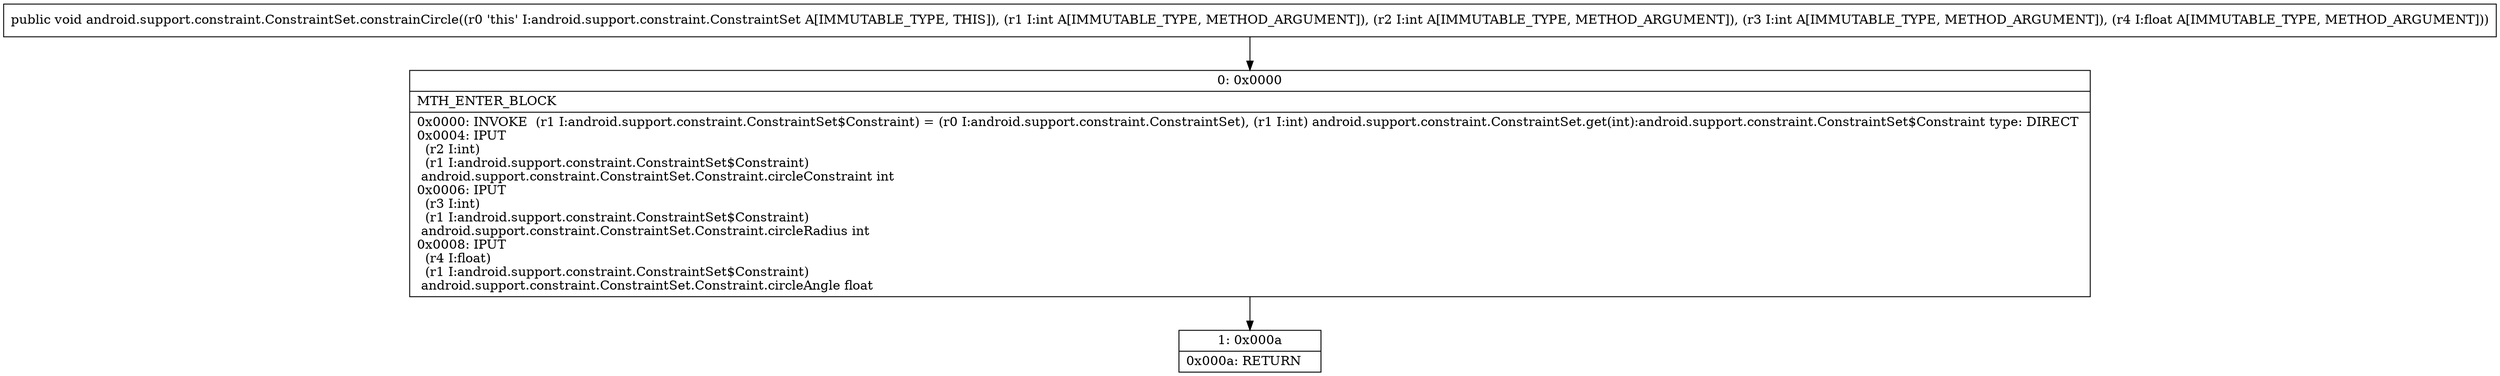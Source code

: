 digraph "CFG forandroid.support.constraint.ConstraintSet.constrainCircle(IIIF)V" {
Node_0 [shape=record,label="{0\:\ 0x0000|MTH_ENTER_BLOCK\l|0x0000: INVOKE  (r1 I:android.support.constraint.ConstraintSet$Constraint) = (r0 I:android.support.constraint.ConstraintSet), (r1 I:int) android.support.constraint.ConstraintSet.get(int):android.support.constraint.ConstraintSet$Constraint type: DIRECT \l0x0004: IPUT  \l  (r2 I:int)\l  (r1 I:android.support.constraint.ConstraintSet$Constraint)\l android.support.constraint.ConstraintSet.Constraint.circleConstraint int \l0x0006: IPUT  \l  (r3 I:int)\l  (r1 I:android.support.constraint.ConstraintSet$Constraint)\l android.support.constraint.ConstraintSet.Constraint.circleRadius int \l0x0008: IPUT  \l  (r4 I:float)\l  (r1 I:android.support.constraint.ConstraintSet$Constraint)\l android.support.constraint.ConstraintSet.Constraint.circleAngle float \l}"];
Node_1 [shape=record,label="{1\:\ 0x000a|0x000a: RETURN   \l}"];
MethodNode[shape=record,label="{public void android.support.constraint.ConstraintSet.constrainCircle((r0 'this' I:android.support.constraint.ConstraintSet A[IMMUTABLE_TYPE, THIS]), (r1 I:int A[IMMUTABLE_TYPE, METHOD_ARGUMENT]), (r2 I:int A[IMMUTABLE_TYPE, METHOD_ARGUMENT]), (r3 I:int A[IMMUTABLE_TYPE, METHOD_ARGUMENT]), (r4 I:float A[IMMUTABLE_TYPE, METHOD_ARGUMENT])) }"];
MethodNode -> Node_0;
Node_0 -> Node_1;
}

